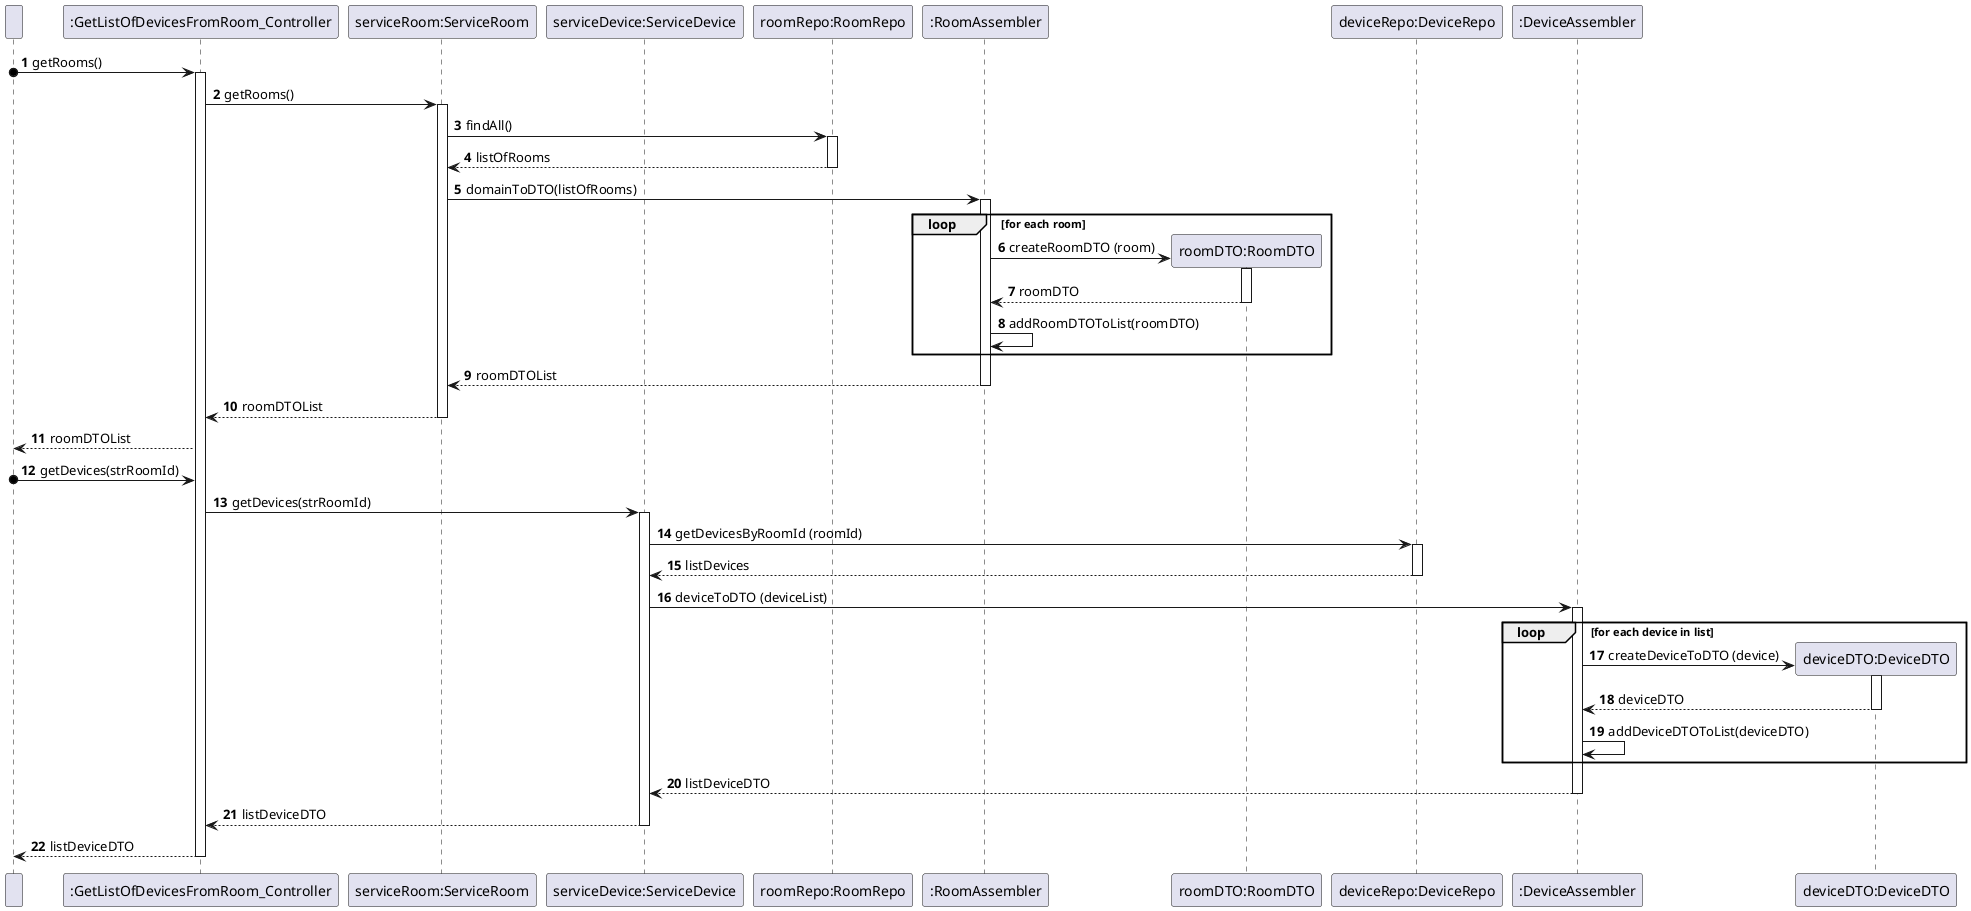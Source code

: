 @startuml
'https://plantuml.com/sequence-diagram
participant " " as User
participant ":GetListOfDevicesFromRoom_Controller" as GetListOfDevicesFromRoom_Controller

participant "serviceRoom:ServiceRoom" as ServiceRoom
participant "serviceDevice:ServiceDevice" as ServiceDevice

participant "roomRepo:RoomRepo" as RoomRepo
participant ":RoomAssembler" as RoomAssembler
participant "roomDTO:RoomDTO" as RoomDTO

participant "deviceRepo:DeviceRepo" as DeviceRepo
participant ":DeviceAssembler" as DeviceAssembler
participant "deviceDTO:DeviceDTO" as DeviceDTO

autonumber

User o-> GetListOfDevicesFromRoom_Controller: getRooms()

activate GetListOfDevicesFromRoom_Controller

GetListOfDevicesFromRoom_Controller -> ServiceRoom: getRooms()

activate ServiceRoom

ServiceRoom -> RoomRepo: findAll()

activate RoomRepo

RoomRepo --> ServiceRoom: listOfRooms

deactivate RoomRepo

ServiceRoom -> RoomAssembler : domainToDTO(listOfRooms)

activate RoomAssembler

loop for each room

    create RoomDTO

    RoomAssembler -> RoomDTO: createRoomDTO (room)

     activate RoomDTO

     RoomDTO --> RoomAssembler: roomDTO

      deactivate RoomDTO

     RoomAssembler -> RoomAssembler: addRoomDTOToList(roomDTO)

end
RoomAssembler --> ServiceRoom: roomDTOList

deactivate RoomAssembler

ServiceRoom --> GetListOfDevicesFromRoom_Controller: roomDTOList

deactivate ServiceRoom

GetListOfDevicesFromRoom_Controller --> User : roomDTOList

User o-> GetListOfDevicesFromRoom_Controller: getDevices(strRoomId)

GetListOfDevicesFromRoom_Controller -> ServiceDevice: getDevices(strRoomId)

activate ServiceDevice

ServiceDevice -> DeviceRepo: getDevicesByRoomId (roomId)

activate DeviceRepo

DeviceRepo --> ServiceDevice: listDevices

deactivate DeviceRepo

ServiceDevice  -> DeviceAssembler: deviceToDTO (deviceList)

activate DeviceAssembler

loop for each device in list
    create DeviceDTO

    DeviceAssembler -> DeviceDTO: createDeviceToDTO (device)

    activate DeviceDTO

    DeviceDTO --> DeviceAssembler: deviceDTO

    deactivate DeviceDTO

    DeviceAssembler -> DeviceAssembler: addDeviceDTOToList(deviceDTO)

end
DeviceAssembler --> ServiceDevice: listDeviceDTO

deactivate DeviceAssembler

ServiceDevice --> GetListOfDevicesFromRoom_Controller: listDeviceDTO

deactivate ServiceDevice

GetListOfDevicesFromRoom_Controller --> User : listDeviceDTO

deactivate GetListOfDevicesFromRoom_Controller






@enduml

